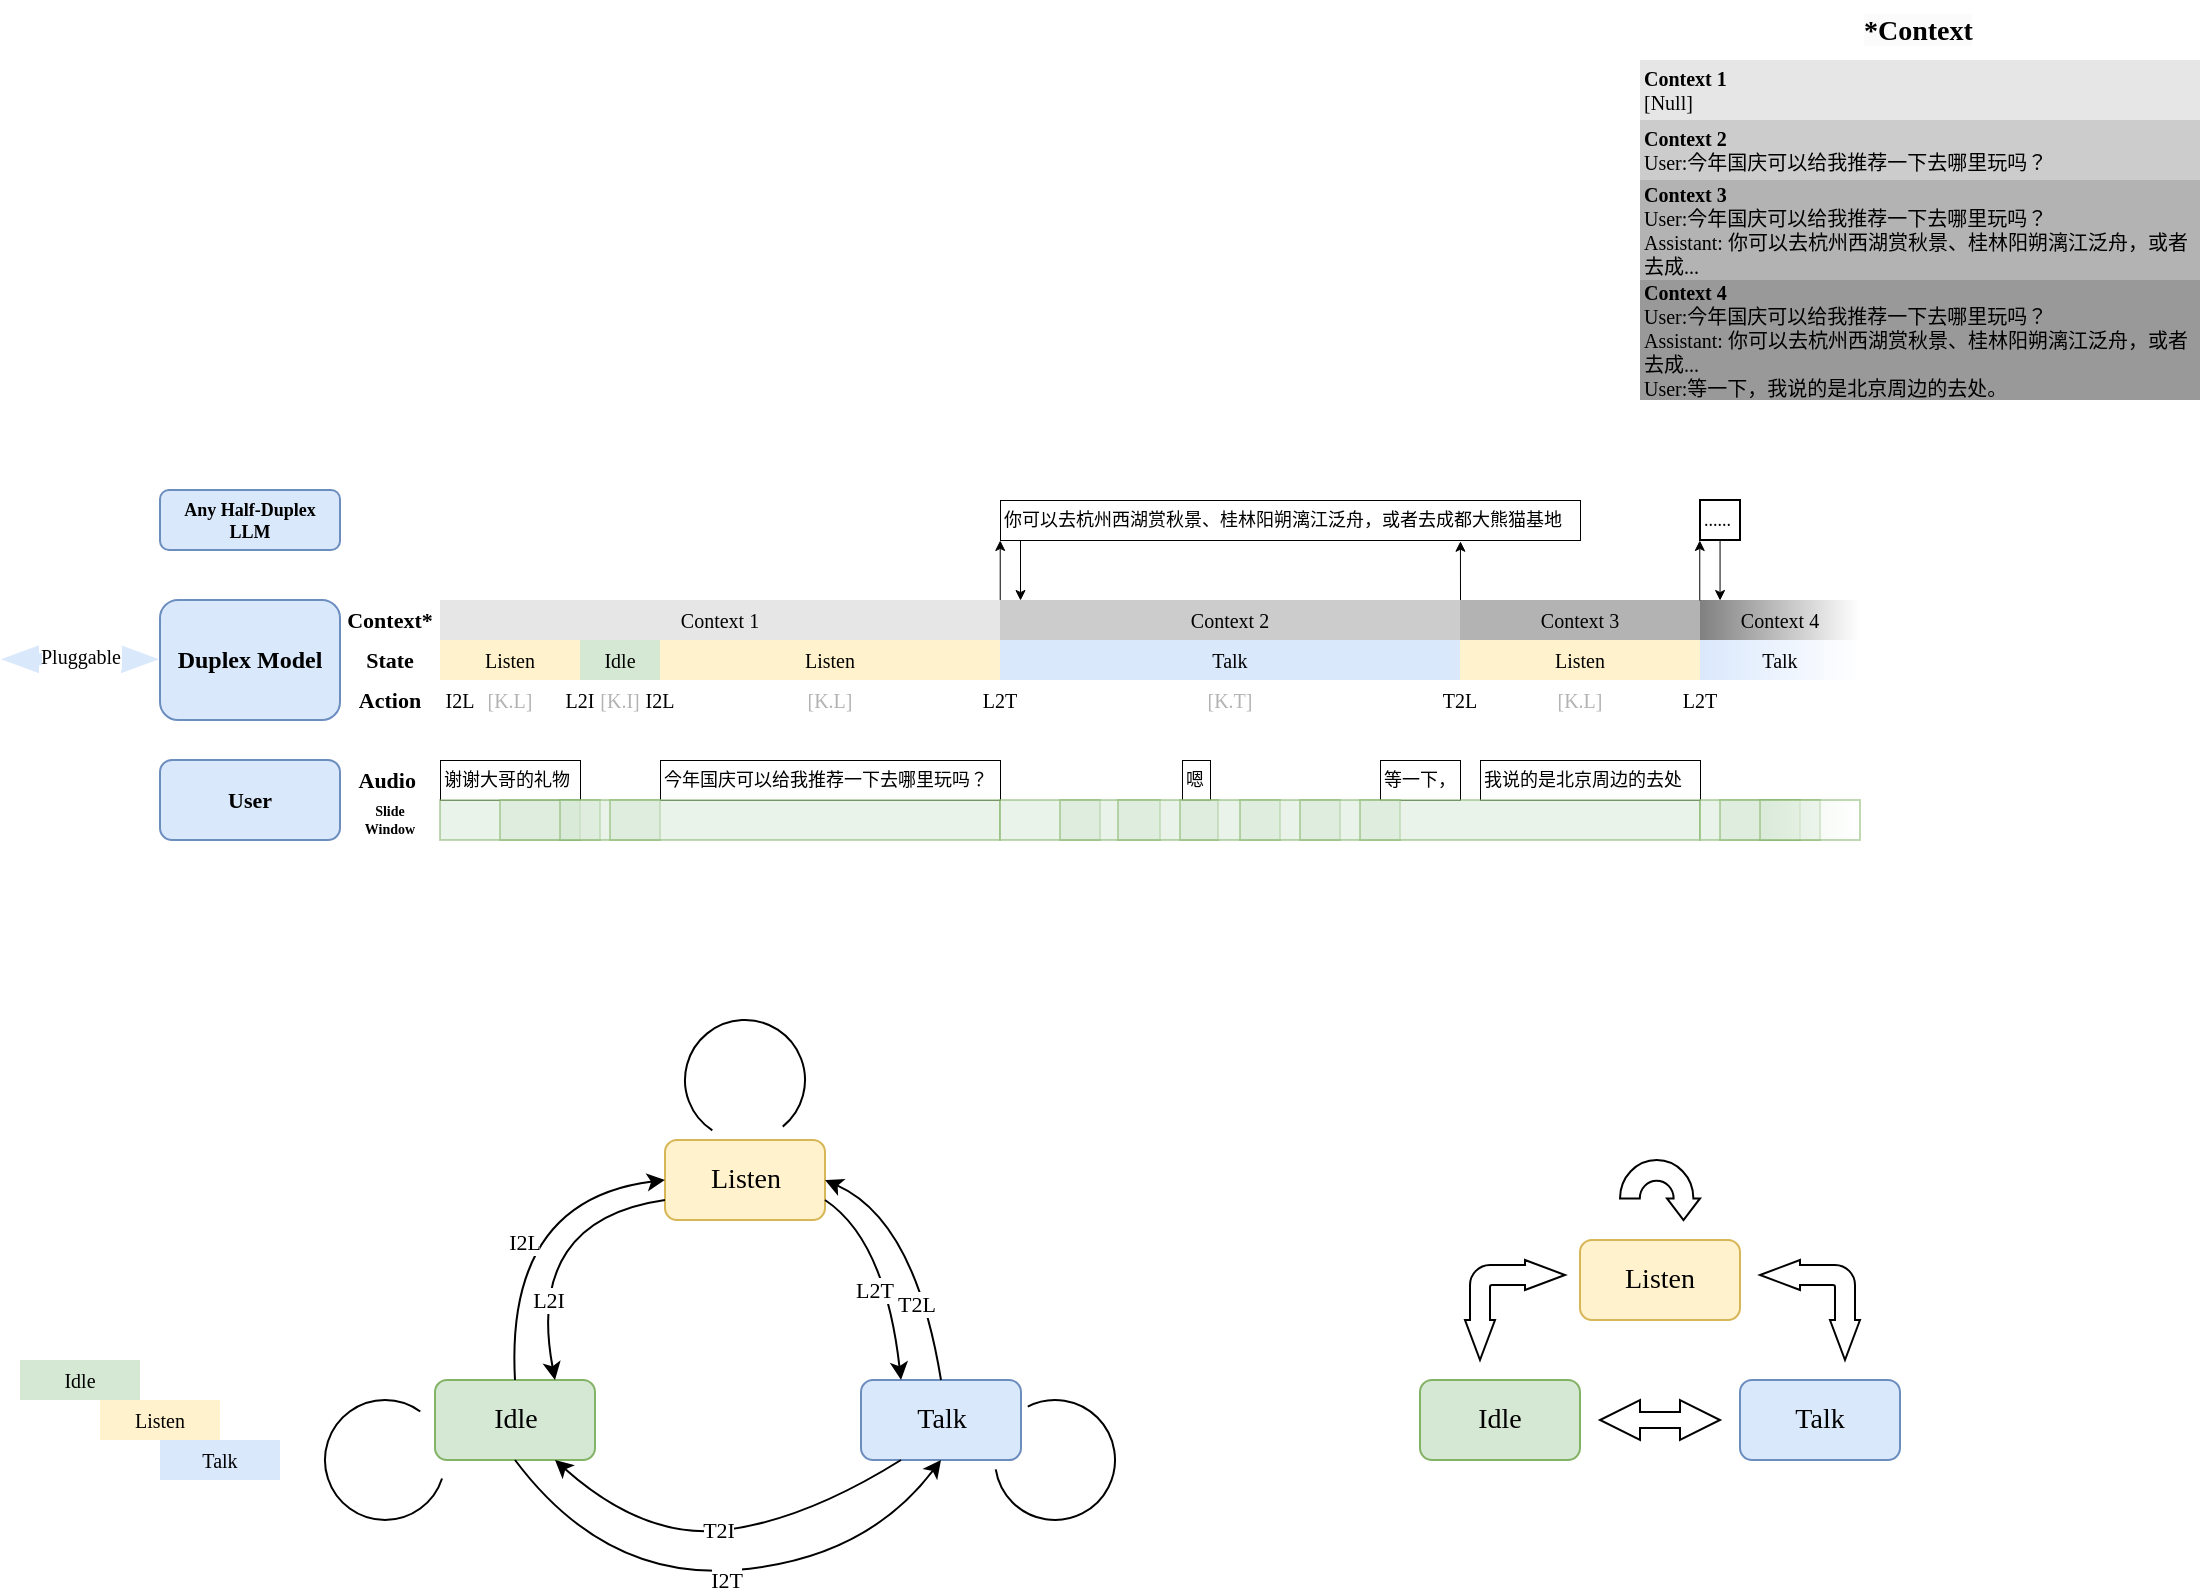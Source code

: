 <mxfile version="26.0.11">
  <diagram name="第 1 页" id="Wgpo2z5KQU_UvKr207dG">
    <mxGraphModel dx="1032" dy="744" grid="1" gridSize="10" guides="1" tooltips="1" connect="1" arrows="1" fold="1" page="1" pageScale="1" pageWidth="1169" pageHeight="827" math="0" shadow="0">
      <root>
        <mxCell id="0" />
        <mxCell id="1" parent="0" />
        <mxCell id="Il0opDdOFkqLLMlfTNy--44" value="" style="shape=flexArrow;endArrow=classic;startArrow=classic;html=1;rounded=0;fillColor=#dae8fc;strokeColor=none;align=center;arcSize=16;width=6;startWidth=7;endWidth=7;" parent="1" edge="1">
          <mxGeometry width="100" height="100" relative="1" as="geometry">
            <mxPoint y="349.68" as="sourcePoint" />
            <mxPoint x="80" y="349.68" as="targetPoint" />
          </mxGeometry>
        </mxCell>
        <mxCell id="Il0opDdOFkqLLMlfTNy--45" value="Pluggable" style="edgeLabel;html=1;align=center;verticalAlign=middle;resizable=0;points=[];fontSize=10;fontFamily=Times New Roman;spacing=0;" parent="Il0opDdOFkqLLMlfTNy--44" vertex="1" connectable="0">
          <mxGeometry relative="1" as="geometry">
            <mxPoint y="-2" as="offset" />
          </mxGeometry>
        </mxCell>
        <mxCell id="Il0opDdOFkqLLMlfTNy--1" value="&lt;font face=&quot;Times New Roman&quot;&gt;Any Half-Duplex LLM&lt;/font&gt;" style="rounded=1;whiteSpace=wrap;html=1;fontSize=9;fillColor=#dae8fc;strokeColor=#6c8ebf;fontStyle=1" parent="1" vertex="1">
          <mxGeometry x="80" y="265" width="90" height="30" as="geometry" />
        </mxCell>
        <mxCell id="Il0opDdOFkqLLMlfTNy--2" value="&lt;font face=&quot;Times New Roman&quot;&gt;Duplex Model&lt;/font&gt;" style="rounded=1;whiteSpace=wrap;html=1;fontSize=12;fillColor=#dae8fc;strokeColor=#6c8ebf;glass=0;shadow=0;comic=0;enumerate=0;fontStyle=1" parent="1" vertex="1">
          <mxGeometry x="80" y="320" width="90" height="60" as="geometry" />
        </mxCell>
        <mxCell id="Il0opDdOFkqLLMlfTNy--3" value="&lt;font face=&quot;Times New Roman&quot;&gt;User&lt;/font&gt;" style="rounded=1;whiteSpace=wrap;html=1;fontSize=11;fillColor=#dae8fc;strokeColor=#6c8ebf;fontStyle=1" parent="1" vertex="1">
          <mxGeometry x="80" y="400" width="90" height="40" as="geometry" />
        </mxCell>
        <mxCell id="Il0opDdOFkqLLMlfTNy--6" value="Idle" style="rounded=0;whiteSpace=wrap;html=1;strokeColor=none;fillColor=#d5e8d4;fontSize=10;fontFamily=Times New Roman;" parent="1" vertex="1">
          <mxGeometry x="290" y="340" width="40" height="20" as="geometry" />
        </mxCell>
        <mxCell id="Il0opDdOFkqLLMlfTNy--38" value="State" style="text;html=1;align=center;verticalAlign=middle;whiteSpace=wrap;rounded=0;fontSize=11;fontFamily=Times New Roman;fontStyle=1" parent="1" vertex="1">
          <mxGeometry x="180" y="340" width="30" height="20" as="geometry" />
        </mxCell>
        <mxCell id="Il0opDdOFkqLLMlfTNy--41" value="Idle" style="rounded=0;whiteSpace=wrap;html=1;strokeColor=none;fillColor=#d5e8d4;fontSize=10;fontFamily=Times New Roman;" parent="1" vertex="1">
          <mxGeometry x="10" y="700" width="60" height="20" as="geometry" />
        </mxCell>
        <mxCell id="Il0opDdOFkqLLMlfTNy--42" value="Listen" style="rounded=0;whiteSpace=wrap;html=1;strokeColor=none;fillColor=#fff2cc;fontSize=10;fontFamily=Times New Roman;" parent="1" vertex="1">
          <mxGeometry x="50" y="720" width="60" height="20" as="geometry" />
        </mxCell>
        <mxCell id="Il0opDdOFkqLLMlfTNy--43" value="Talk" style="rounded=0;whiteSpace=wrap;html=1;strokeColor=none;fillColor=#dae8fc;fontSize=10;fontFamily=Times New Roman;" parent="1" vertex="1">
          <mxGeometry x="80" y="740" width="60" height="20" as="geometry" />
        </mxCell>
        <mxCell id="Il0opDdOFkqLLMlfTNy--48" value="Context*" style="text;html=1;align=center;verticalAlign=middle;whiteSpace=wrap;rounded=0;fontSize=11;fontFamily=Times New Roman;fontStyle=1" parent="1" vertex="1">
          <mxGeometry x="170" y="320" width="50" height="20" as="geometry" />
        </mxCell>
        <mxCell id="0ZnC7ItmRe5CXQBOQ3J_-1" value="谢谢大哥的礼物" style="rounded=0;whiteSpace=wrap;html=1;fontSize=9;fontFamily=Times New Roman;align=left;strokeWidth=0.5;" vertex="1" parent="1">
          <mxGeometry x="220" y="400" width="70" height="20" as="geometry" />
        </mxCell>
        <mxCell id="0ZnC7ItmRe5CXQBOQ3J_-2" value="今年国庆可以给我推荐一下去哪里玩吗？" style="rounded=0;whiteSpace=wrap;html=1;fontSize=9;fontFamily=Times New Roman;align=left;strokeWidth=0.5;" vertex="1" parent="1">
          <mxGeometry x="330" y="400" width="170" height="20" as="geometry" />
        </mxCell>
        <mxCell id="0ZnC7ItmRe5CXQBOQ3J_-3" value="Listen" style="rounded=0;whiteSpace=wrap;html=1;strokeColor=none;fillColor=#fff2cc;fontSize=10;fontFamily=Times New Roman;" vertex="1" parent="1">
          <mxGeometry x="220" y="340" width="70" height="20" as="geometry" />
        </mxCell>
        <mxCell id="0ZnC7ItmRe5CXQBOQ3J_-5" value="Listen" style="rounded=0;whiteSpace=wrap;html=1;strokeColor=none;fillColor=#fff2cc;fontSize=10;fontFamily=Times New Roman;" vertex="1" parent="1">
          <mxGeometry x="330" y="340" width="170" height="20" as="geometry" />
        </mxCell>
        <mxCell id="0ZnC7ItmRe5CXQBOQ3J_-6" value="Talk" style="rounded=0;whiteSpace=wrap;html=1;strokeColor=none;fillColor=#dae8fc;fontSize=10;fontFamily=Times New Roman;" vertex="1" parent="1">
          <mxGeometry x="500" y="340" width="230" height="20" as="geometry" />
        </mxCell>
        <mxCell id="0ZnC7ItmRe5CXQBOQ3J_-7" value="" style="endArrow=classic;html=1;rounded=0;fontSize=9;strokeWidth=0.5;curved=0;endSize=4;startSize=4;" edge="1" parent="1">
          <mxGeometry width="50" height="50" relative="1" as="geometry">
            <mxPoint x="499.86" y="320" as="sourcePoint" />
            <mxPoint x="499.86" y="290" as="targetPoint" />
            <Array as="points" />
          </mxGeometry>
        </mxCell>
        <mxCell id="0ZnC7ItmRe5CXQBOQ3J_-8" value="嗯" style="rounded=0;whiteSpace=wrap;html=1;fontSize=9;fontFamily=Times New Roman;align=left;strokeWidth=0.5;" vertex="1" parent="1">
          <mxGeometry x="591" y="400" width="14" height="20" as="geometry" />
        </mxCell>
        <mxCell id="0ZnC7ItmRe5CXQBOQ3J_-9" value="L2I" style="text;html=1;align=center;verticalAlign=middle;whiteSpace=wrap;rounded=0;fontSize=10;fontFamily=Times New Roman;" vertex="1" parent="1">
          <mxGeometry x="280" y="360" width="20" height="20" as="geometry" />
        </mxCell>
        <mxCell id="0ZnC7ItmRe5CXQBOQ3J_-10" value="I2L" style="text;html=1;align=center;verticalAlign=middle;whiteSpace=wrap;rounded=0;fontSize=10;fontFamily=Times New Roman;" vertex="1" parent="1">
          <mxGeometry x="320" y="360" width="20" height="20" as="geometry" />
        </mxCell>
        <mxCell id="0ZnC7ItmRe5CXQBOQ3J_-11" value="L2T" style="text;html=1;align=center;verticalAlign=middle;whiteSpace=wrap;rounded=0;fontSize=10;fontFamily=Times New Roman;" vertex="1" parent="1">
          <mxGeometry x="490" y="360" width="20" height="20" as="geometry" />
        </mxCell>
        <mxCell id="0ZnC7ItmRe5CXQBOQ3J_-12" value="[K.L]" style="text;html=1;align=center;verticalAlign=middle;whiteSpace=wrap;rounded=0;fontSize=10;fontFamily=Times New Roman;fontColor=#B3B3B3;" vertex="1" parent="1">
          <mxGeometry x="245" y="360" width="20" height="20" as="geometry" />
        </mxCell>
        <mxCell id="0ZnC7ItmRe5CXQBOQ3J_-15" value="Action" style="text;html=1;align=center;verticalAlign=middle;whiteSpace=wrap;rounded=0;fontSize=11;fontFamily=Times New Roman;fontStyle=1" vertex="1" parent="1">
          <mxGeometry x="180" y="360" width="30" height="20" as="geometry" />
        </mxCell>
        <mxCell id="0ZnC7ItmRe5CXQBOQ3J_-17" value="[K.L]" style="text;html=1;align=center;verticalAlign=middle;whiteSpace=wrap;rounded=0;fontSize=10;fontFamily=Times New Roman;fontColor=#B3B3B3;" vertex="1" parent="1">
          <mxGeometry x="405" y="360" width="20" height="20" as="geometry" />
        </mxCell>
        <mxCell id="0ZnC7ItmRe5CXQBOQ3J_-18" value="[K.T]" style="text;html=1;align=center;verticalAlign=middle;whiteSpace=wrap;rounded=0;fontSize=10;fontFamily=Times New Roman;fontColor=#B3B3B3;" vertex="1" parent="1">
          <mxGeometry x="605" y="360" width="20" height="20" as="geometry" />
        </mxCell>
        <mxCell id="0ZnC7ItmRe5CXQBOQ3J_-19" value="[K.I]" style="text;html=1;align=center;verticalAlign=middle;whiteSpace=wrap;rounded=0;fontSize=10;fontFamily=Times New Roman;fontColor=#B3B3B3;" vertex="1" parent="1">
          <mxGeometry x="300" y="360" width="20" height="20" as="geometry" />
        </mxCell>
        <mxCell id="0ZnC7ItmRe5CXQBOQ3J_-25" value="你可以去杭州西湖赏秋景、桂林阳朔漓江泛舟，或者去成都大熊猫基地" style="rounded=0;whiteSpace=wrap;html=1;fontSize=9;fontFamily=Times New Roman;align=left;strokeWidth=0.5;" vertex="1" parent="1">
          <mxGeometry x="500" y="270" width="290" height="20" as="geometry" />
        </mxCell>
        <mxCell id="0ZnC7ItmRe5CXQBOQ3J_-26" value="我说的是北京周边的去处" style="rounded=0;whiteSpace=wrap;html=1;fontSize=9;fontFamily=Times New Roman;align=left;strokeWidth=0.5;" vertex="1" parent="1">
          <mxGeometry x="740" y="400" width="110" height="20" as="geometry" />
        </mxCell>
        <mxCell id="0ZnC7ItmRe5CXQBOQ3J_-27" value="等一下，" style="rounded=0;whiteSpace=wrap;html=1;fontSize=9;fontFamily=Times New Roman;align=left;strokeWidth=0.5;" vertex="1" parent="1">
          <mxGeometry x="690" y="400" width="40" height="20" as="geometry" />
        </mxCell>
        <mxCell id="0ZnC7ItmRe5CXQBOQ3J_-28" value="Listen" style="rounded=0;whiteSpace=wrap;html=1;strokeColor=none;fillColor=#fff2cc;fontSize=10;fontFamily=Times New Roman;" vertex="1" parent="1">
          <mxGeometry x="730" y="340" width="120" height="20" as="geometry" />
        </mxCell>
        <mxCell id="0ZnC7ItmRe5CXQBOQ3J_-29" value="" style="endArrow=classic;html=1;rounded=0;fontSize=9;strokeWidth=0.5;curved=0;endSize=4;startSize=4;entryX=0.793;entryY=1.019;entryDx=0;entryDy=0;entryPerimeter=0;" edge="1" parent="1" target="0ZnC7ItmRe5CXQBOQ3J_-25">
          <mxGeometry width="50" height="50" relative="1" as="geometry">
            <mxPoint x="730" y="320" as="sourcePoint" />
            <mxPoint x="730" y="300" as="targetPoint" />
            <Array as="points" />
          </mxGeometry>
        </mxCell>
        <mxCell id="0ZnC7ItmRe5CXQBOQ3J_-30" value="" style="shape=image;html=1;verticalAlign=top;verticalLabelPosition=bottom;labelBackgroundColor=#ffffff;imageAspect=0;aspect=fixed;image=https://cdn0.iconfinder.com/data/icons/phosphor-bold-vol-3-1/256/knife-duotone-128.png" vertex="1" parent="1">
          <mxGeometry x="720" y="250" width="20" height="20" as="geometry" />
        </mxCell>
        <mxCell id="0ZnC7ItmRe5CXQBOQ3J_-33" value="Context 1" style="rounded=0;whiteSpace=wrap;html=1;strokeColor=none;fillColor=#E6E6E6;fontSize=10;fontFamily=Times New Roman;" vertex="1" parent="1">
          <mxGeometry x="220" y="320" width="280" height="20" as="geometry" />
        </mxCell>
        <mxCell id="0ZnC7ItmRe5CXQBOQ3J_-34" value="Context 2" style="rounded=0;whiteSpace=wrap;html=1;strokeColor=none;fillColor=#CCCCCC;fontSize=10;fontFamily=Times New Roman;" vertex="1" parent="1">
          <mxGeometry x="500" y="320" width="230" height="20" as="geometry" />
        </mxCell>
        <mxCell id="0ZnC7ItmRe5CXQBOQ3J_-35" value="Context 3" style="rounded=0;whiteSpace=wrap;html=1;strokeColor=none;fillColor=#B3B3B3;fontSize=10;fontFamily=Times New Roman;" vertex="1" parent="1">
          <mxGeometry x="730" y="320" width="120" height="20" as="geometry" />
        </mxCell>
        <mxCell id="0ZnC7ItmRe5CXQBOQ3J_-36" value="Context 4" style="rounded=0;whiteSpace=wrap;html=1;strokeColor=none;fillColor=#808080;fontSize=10;fontFamily=Times New Roman;gradientColor=#FFFFFF;gradientDirection=east;" vertex="1" parent="1">
          <mxGeometry x="850" y="320" width="80" height="20" as="geometry" />
        </mxCell>
        <mxCell id="0ZnC7ItmRe5CXQBOQ3J_-37" value="T2L" style="text;html=1;align=center;verticalAlign=middle;whiteSpace=wrap;rounded=0;fontSize=10;fontFamily=Times New Roman;" vertex="1" parent="1">
          <mxGeometry x="720" y="360" width="20" height="20" as="geometry" />
        </mxCell>
        <mxCell id="0ZnC7ItmRe5CXQBOQ3J_-38" value="[K.L]" style="text;html=1;align=center;verticalAlign=middle;whiteSpace=wrap;rounded=0;fontSize=10;fontFamily=Times New Roman;fontColor=#B3B3B3;" vertex="1" parent="1">
          <mxGeometry x="780" y="360" width="20" height="20" as="geometry" />
        </mxCell>
        <mxCell id="0ZnC7ItmRe5CXQBOQ3J_-40" value="I2L" style="text;html=1;align=center;verticalAlign=middle;whiteSpace=wrap;rounded=0;fontSize=10;fontFamily=Times New Roman;" vertex="1" parent="1">
          <mxGeometry x="220" y="360" width="20" height="20" as="geometry" />
        </mxCell>
        <mxCell id="0ZnC7ItmRe5CXQBOQ3J_-44" value="......" style="rounded=0;whiteSpace=wrap;html=1;fontSize=9;fontFamily=Times New Roman;align=left;" vertex="1" parent="1">
          <mxGeometry x="850" y="270" width="20" height="20" as="geometry" />
        </mxCell>
        <mxCell id="0ZnC7ItmRe5CXQBOQ3J_-45" value="Talk" style="rounded=0;whiteSpace=wrap;html=1;strokeColor=none;fillColor=#dae8fc;fontSize=10;fontFamily=Times New Roman;gradientColor=#FFFFFF;gradientDirection=east;" vertex="1" parent="1">
          <mxGeometry x="850" y="340" width="80" height="20" as="geometry" />
        </mxCell>
        <mxCell id="0ZnC7ItmRe5CXQBOQ3J_-46" value="L2T" style="text;html=1;align=center;verticalAlign=middle;whiteSpace=wrap;rounded=0;fontSize=10;fontFamily=Times New Roman;" vertex="1" parent="1">
          <mxGeometry x="840" y="360" width="20" height="20" as="geometry" />
        </mxCell>
        <mxCell id="0ZnC7ItmRe5CXQBOQ3J_-54" value="" style="group" vertex="1" connectable="0" parent="1">
          <mxGeometry x="820" y="20" width="280" height="200" as="geometry" />
        </mxCell>
        <mxCell id="0ZnC7ItmRe5CXQBOQ3J_-49" value="&lt;div style=&quot;text-align: center;&quot;&gt;&lt;b style=&quot;background-color: transparent; color: light-dark(rgb(0, 0, 0), rgb(255, 255, 255));&quot;&gt;Context 1&lt;/b&gt;&lt;/div&gt;&lt;div&gt;[Null]&lt;/div&gt;" style="rounded=0;whiteSpace=wrap;html=1;strokeColor=none;fillColor=#E6E6E6;fontSize=10;fontFamily=Times New Roman;align=left;verticalAlign=middle;" vertex="1" parent="0ZnC7ItmRe5CXQBOQ3J_-54">
          <mxGeometry y="30" width="280" height="30" as="geometry" />
        </mxCell>
        <mxCell id="0ZnC7ItmRe5CXQBOQ3J_-50" value="&lt;div style=&quot;&quot;&gt;&lt;b style=&quot;background-color: transparent; color: light-dark(rgb(0, 0, 0), rgb(255, 255, 255));&quot;&gt;Context 2&lt;/b&gt;&lt;/div&gt;&lt;div style=&quot;&quot;&gt;&lt;span style=&quot;background-color: transparent; color: light-dark(rgb(0, 0, 0), rgb(255, 255, 255));&quot;&gt;User:今年国庆可以给我推荐一下去哪里玩吗？&lt;/span&gt;&lt;/div&gt;" style="rounded=0;whiteSpace=wrap;html=1;strokeColor=none;fillColor=#CCCCCC;fontSize=10;fontFamily=Times New Roman;verticalAlign=middle;align=left;" vertex="1" parent="0ZnC7ItmRe5CXQBOQ3J_-54">
          <mxGeometry y="60" width="280" height="30" as="geometry" />
        </mxCell>
        <mxCell id="0ZnC7ItmRe5CXQBOQ3J_-51" value="&lt;div style=&quot;&quot;&gt;&lt;span style=&quot;background-color: transparent; color: light-dark(rgb(0, 0, 0), rgb(255, 255, 255));&quot;&gt;&lt;b&gt;Context 3&lt;/b&gt;&lt;/span&gt;&lt;/div&gt;&lt;div&gt;&lt;div style=&quot;&quot;&gt;&lt;span style=&quot;background-color: transparent; color: light-dark(rgb(0, 0, 0), rgb(255, 255, 255));&quot;&gt;User:今年国庆可以给我推荐一下去哪里玩吗？&lt;/span&gt;&lt;/div&gt;&lt;font&gt;&lt;span style=&quot;&quot;&gt;Assistant: 你可以去杭州西湖赏秋景、桂林阳朔漓江泛舟，或者去成...&lt;/span&gt;&lt;/font&gt;&lt;/div&gt;" style="rounded=0;whiteSpace=wrap;html=1;strokeColor=none;fillColor=#B3B3B3;fontSize=10;fontFamily=Times New Roman;verticalAlign=middle;align=left;" vertex="1" parent="0ZnC7ItmRe5CXQBOQ3J_-54">
          <mxGeometry y="90" width="280" height="50" as="geometry" />
        </mxCell>
        <mxCell id="0ZnC7ItmRe5CXQBOQ3J_-52" value="&lt;div style=&quot;&quot;&gt;&lt;span style=&quot;background-color: transparent; color: light-dark(rgb(0, 0, 0), rgb(255, 255, 255));&quot;&gt;&lt;b&gt;Context 4&lt;/b&gt;&lt;/span&gt;&lt;/div&gt;&lt;div&gt;&lt;font&gt;&lt;span style=&quot;&quot;&gt;User:今年国庆可以给我推荐一下去哪里玩吗？&lt;/span&gt;&lt;br style=&quot;&quot;&gt;&lt;span style=&quot;&quot;&gt;Assistant: 你可以去杭州西湖赏秋景、桂林阳朔漓江泛舟，或者去成...&lt;br&gt;&lt;/span&gt;&lt;font&gt;User:等一下，我说的是北京周边的去处。&lt;/font&gt;&lt;span style=&quot;&quot;&gt;&lt;/span&gt;&lt;/font&gt;&lt;/div&gt;" style="rounded=0;whiteSpace=wrap;html=1;strokeColor=none;fillColor=#999999;fontSize=10;fontFamily=Times New Roman;verticalAlign=middle;align=left;" vertex="1" parent="0ZnC7ItmRe5CXQBOQ3J_-54">
          <mxGeometry y="140" width="280" height="60" as="geometry" />
        </mxCell>
        <mxCell id="0ZnC7ItmRe5CXQBOQ3J_-53" value="&lt;b style=&quot;forced-color-adjust: none; color: rgb(0, 0, 0); font-family: Helvetica; font-size: 14px; font-style: normal; font-variant-ligatures: normal; font-variant-caps: normal; letter-spacing: normal; orphans: 2; text-align: center; text-indent: 0px; text-transform: none; widows: 2; word-spacing: 0px; -webkit-text-stroke-width: 0px; white-space: normal; background-color: rgb(251, 251, 251); text-decoration-thickness: initial; text-decoration-style: initial; text-decoration-color: initial;&quot;&gt;&lt;font face=&quot;Times New Roman&quot; style=&quot;forced-color-adjust: none;&quot;&gt;*Context&lt;/font&gt;&lt;/b&gt;" style="text;whiteSpace=wrap;html=1;" vertex="1" parent="0ZnC7ItmRe5CXQBOQ3J_-54">
          <mxGeometry x="110" width="60" height="30" as="geometry" />
        </mxCell>
        <mxCell id="0ZnC7ItmRe5CXQBOQ3J_-55" value="" style="endArrow=classic;html=1;rounded=0;fontSize=9;strokeWidth=0.5;curved=0;endSize=4;startSize=4;" edge="1" parent="1">
          <mxGeometry width="50" height="50" relative="1" as="geometry">
            <mxPoint x="510" y="290" as="sourcePoint" />
            <mxPoint x="510" y="320" as="targetPoint" />
            <Array as="points" />
          </mxGeometry>
        </mxCell>
        <mxCell id="0ZnC7ItmRe5CXQBOQ3J_-56" value="" style="endArrow=classic;html=1;rounded=0;fontSize=9;strokeWidth=0.5;curved=0;endSize=4;startSize=4;" edge="1" parent="1">
          <mxGeometry width="50" height="50" relative="1" as="geometry">
            <mxPoint x="849.64" y="320" as="sourcePoint" />
            <mxPoint x="849.64" y="290" as="targetPoint" />
            <Array as="points" />
          </mxGeometry>
        </mxCell>
        <mxCell id="0ZnC7ItmRe5CXQBOQ3J_-57" value="" style="endArrow=classic;html=1;rounded=0;fontSize=9;strokeWidth=0.5;curved=0;endSize=4;startSize=4;" edge="1" parent="1">
          <mxGeometry width="50" height="50" relative="1" as="geometry">
            <mxPoint x="859.78" y="290" as="sourcePoint" />
            <mxPoint x="859.78" y="320" as="targetPoint" />
            <Array as="points" />
          </mxGeometry>
        </mxCell>
        <mxCell id="0ZnC7ItmRe5CXQBOQ3J_-59" value="Listen" style="rounded=1;whiteSpace=wrap;html=1;fillColor=#fff2cc;strokeColor=#d6b656;fontSize=14;fontFamily=Times New Roman;" vertex="1" parent="1">
          <mxGeometry x="332.5" y="590" width="80" height="40" as="geometry" />
        </mxCell>
        <mxCell id="0ZnC7ItmRe5CXQBOQ3J_-60" value="Idle" style="rounded=1;whiteSpace=wrap;html=1;fillColor=#d5e8d4;strokeColor=#82b366;fontSize=14;fontFamily=Times New Roman;" vertex="1" parent="1">
          <mxGeometry x="217.5" y="710" width="80" height="40" as="geometry" />
        </mxCell>
        <mxCell id="0ZnC7ItmRe5CXQBOQ3J_-61" value="Talk" style="rounded=1;whiteSpace=wrap;html=1;fillColor=#dae8fc;strokeColor=#6c8ebf;fontSize=14;fontFamily=Times New Roman;" vertex="1" parent="1">
          <mxGeometry x="430.5" y="710" width="80" height="40" as="geometry" />
        </mxCell>
        <mxCell id="0ZnC7ItmRe5CXQBOQ3J_-62" value="" style="curved=1;endArrow=classic;html=1;rounded=0;exitX=0.5;exitY=0;exitDx=0;exitDy=0;entryX=0;entryY=0.5;entryDx=0;entryDy=0;" edge="1" parent="1" source="0ZnC7ItmRe5CXQBOQ3J_-60" target="0ZnC7ItmRe5CXQBOQ3J_-59">
          <mxGeometry width="50" height="50" relative="1" as="geometry">
            <mxPoint x="232.5" y="680" as="sourcePoint" />
            <mxPoint x="292.5" y="610" as="targetPoint" />
            <Array as="points">
              <mxPoint x="252.5" y="620" />
            </Array>
          </mxGeometry>
        </mxCell>
        <mxCell id="0ZnC7ItmRe5CXQBOQ3J_-68" value="I2L" style="edgeLabel;html=1;align=center;verticalAlign=middle;resizable=0;points=[];fontFamily=Times New Roman;" vertex="1" connectable="0" parent="0ZnC7ItmRe5CXQBOQ3J_-62">
          <mxGeometry x="-0.197" y="-8" relative="1" as="geometry">
            <mxPoint as="offset" />
          </mxGeometry>
        </mxCell>
        <mxCell id="0ZnC7ItmRe5CXQBOQ3J_-63" value="" style="curved=1;endArrow=classic;html=1;rounded=0;exitX=0.5;exitY=0;exitDx=0;exitDy=0;entryX=1;entryY=0.5;entryDx=0;entryDy=0;" edge="1" parent="1" source="0ZnC7ItmRe5CXQBOQ3J_-61" target="0ZnC7ItmRe5CXQBOQ3J_-59">
          <mxGeometry width="50" height="50" relative="1" as="geometry">
            <mxPoint x="422.5" y="630" as="sourcePoint" />
            <mxPoint x="392.5" y="610" as="targetPoint" />
            <Array as="points">
              <mxPoint x="457.5" y="630" />
            </Array>
          </mxGeometry>
        </mxCell>
        <mxCell id="0ZnC7ItmRe5CXQBOQ3J_-71" value="T2L" style="edgeLabel;html=1;align=center;verticalAlign=middle;resizable=0;points=[];fontFamily=Times New Roman;" vertex="1" connectable="0" parent="0ZnC7ItmRe5CXQBOQ3J_-63">
          <mxGeometry x="-0.386" y="6" relative="1" as="geometry">
            <mxPoint as="offset" />
          </mxGeometry>
        </mxCell>
        <mxCell id="0ZnC7ItmRe5CXQBOQ3J_-64" value="" style="curved=1;endArrow=classic;html=1;rounded=0;exitX=0;exitY=0.75;exitDx=0;exitDy=0;flowAnimation=0;entryX=0.75;entryY=0;entryDx=0;entryDy=0;" edge="1" parent="1" source="0ZnC7ItmRe5CXQBOQ3J_-59" target="0ZnC7ItmRe5CXQBOQ3J_-60">
          <mxGeometry width="50" height="50" relative="1" as="geometry">
            <mxPoint x="322.5" y="620" as="sourcePoint" />
            <mxPoint x="262.5" y="710" as="targetPoint" />
            <Array as="points">
              <mxPoint x="262.5" y="630" />
            </Array>
          </mxGeometry>
        </mxCell>
        <mxCell id="0ZnC7ItmRe5CXQBOQ3J_-69" value="L2I" style="edgeLabel;html=1;align=center;verticalAlign=middle;resizable=0;points=[];fontFamily=Times New Roman;" vertex="1" connectable="0" parent="0ZnC7ItmRe5CXQBOQ3J_-64">
          <mxGeometry x="0.475" y="4" relative="1" as="geometry">
            <mxPoint as="offset" />
          </mxGeometry>
        </mxCell>
        <mxCell id="0ZnC7ItmRe5CXQBOQ3J_-65" value="" style="curved=1;endArrow=classic;html=1;rounded=0;entryX=0.25;entryY=0;entryDx=0;entryDy=0;exitX=1;exitY=0.75;exitDx=0;exitDy=0;" edge="1" parent="1" source="0ZnC7ItmRe5CXQBOQ3J_-59" target="0ZnC7ItmRe5CXQBOQ3J_-61">
          <mxGeometry width="50" height="50" relative="1" as="geometry">
            <mxPoint x="392.5" y="620" as="sourcePoint" />
            <mxPoint x="467.5" y="720" as="targetPoint" />
            <Array as="points">
              <mxPoint x="442.5" y="640" />
            </Array>
          </mxGeometry>
        </mxCell>
        <mxCell id="0ZnC7ItmRe5CXQBOQ3J_-70" value="L2T" style="edgeLabel;html=1;align=center;verticalAlign=middle;resizable=0;points=[];fontFamily=Times New Roman;" vertex="1" connectable="0" parent="0ZnC7ItmRe5CXQBOQ3J_-65">
          <mxGeometry x="0.123" y="-9" relative="1" as="geometry">
            <mxPoint as="offset" />
          </mxGeometry>
        </mxCell>
        <mxCell id="0ZnC7ItmRe5CXQBOQ3J_-66" value="" style="curved=1;endArrow=classic;html=1;rounded=0;entryX=0.5;entryY=1;entryDx=0;entryDy=0;exitX=0.5;exitY=1;exitDx=0;exitDy=0;" edge="1" parent="1" source="0ZnC7ItmRe5CXQBOQ3J_-60" target="0ZnC7ItmRe5CXQBOQ3J_-61">
          <mxGeometry width="50" height="50" relative="1" as="geometry">
            <mxPoint x="282.5" y="820" as="sourcePoint" />
            <mxPoint x="332.5" y="770" as="targetPoint" />
            <Array as="points">
              <mxPoint x="302.5" y="810" />
              <mxPoint x="432.5" y="800" />
            </Array>
          </mxGeometry>
        </mxCell>
        <mxCell id="0ZnC7ItmRe5CXQBOQ3J_-73" value="I2T" style="edgeLabel;html=1;align=center;verticalAlign=middle;resizable=0;points=[];fontFamily=Times New Roman;" vertex="1" connectable="0" parent="0ZnC7ItmRe5CXQBOQ3J_-66">
          <mxGeometry x="-0.167" y="2" relative="1" as="geometry">
            <mxPoint x="24" y="5" as="offset" />
          </mxGeometry>
        </mxCell>
        <mxCell id="0ZnC7ItmRe5CXQBOQ3J_-67" value="" style="curved=1;endArrow=classic;html=1;rounded=0;entryX=0.75;entryY=1;entryDx=0;entryDy=0;exitX=0.25;exitY=1;exitDx=0;exitDy=0;" edge="1" parent="1" source="0ZnC7ItmRe5CXQBOQ3J_-61" target="0ZnC7ItmRe5CXQBOQ3J_-60">
          <mxGeometry width="50" height="50" relative="1" as="geometry">
            <mxPoint x="487.5" y="760" as="sourcePoint" />
            <mxPoint x="247.5" y="760" as="targetPoint" />
            <Array as="points">
              <mxPoint x="402.5" y="780" />
              <mxPoint x="322.5" y="790" />
            </Array>
          </mxGeometry>
        </mxCell>
        <mxCell id="0ZnC7ItmRe5CXQBOQ3J_-72" value="T2I" style="edgeLabel;html=1;align=center;verticalAlign=middle;resizable=0;points=[];fontFamily=Times New Roman;" vertex="1" connectable="0" parent="0ZnC7ItmRe5CXQBOQ3J_-67">
          <mxGeometry x="0.022" y="-1" relative="1" as="geometry">
            <mxPoint as="offset" />
          </mxGeometry>
        </mxCell>
        <mxCell id="0ZnC7ItmRe5CXQBOQ3J_-78" value="" style="verticalLabelPosition=bottom;verticalAlign=top;html=1;shape=mxgraph.basic.arc;startAngle=0.3;endAngle=0.1;strokeWidth=1;" vertex="1" parent="1">
          <mxGeometry x="162.5" y="720" width="60" height="60" as="geometry" />
        </mxCell>
        <mxCell id="0ZnC7ItmRe5CXQBOQ3J_-79" value="" style="verticalLabelPosition=bottom;verticalAlign=top;html=1;shape=mxgraph.basic.arc;startAngle=0.3;endAngle=0.1;strokeWidth=1;rotation=105;" vertex="1" parent="1">
          <mxGeometry x="342.5" y="530" width="60" height="60" as="geometry" />
        </mxCell>
        <mxCell id="0ZnC7ItmRe5CXQBOQ3J_-80" value="" style="verticalLabelPosition=bottom;verticalAlign=top;html=1;shape=mxgraph.basic.arc;startAngle=0.3;endAngle=0.1;strokeWidth=1;rotation=-135;" vertex="1" parent="1">
          <mxGeometry x="497.5" y="720" width="60" height="60" as="geometry" />
        </mxCell>
        <mxCell id="0ZnC7ItmRe5CXQBOQ3J_-81" value="Listen" style="rounded=1;whiteSpace=wrap;html=1;fillColor=#fff2cc;strokeColor=#d6b656;fontSize=14;fontFamily=Times New Roman;" vertex="1" parent="1">
          <mxGeometry x="790" y="640" width="80" height="40" as="geometry" />
        </mxCell>
        <mxCell id="0ZnC7ItmRe5CXQBOQ3J_-82" value="Idle" style="rounded=1;whiteSpace=wrap;html=1;fillColor=#d5e8d4;strokeColor=#82b366;fontSize=14;fontFamily=Times New Roman;" vertex="1" parent="1">
          <mxGeometry x="710" y="710" width="80" height="40" as="geometry" />
        </mxCell>
        <mxCell id="0ZnC7ItmRe5CXQBOQ3J_-83" value="Talk" style="rounded=1;whiteSpace=wrap;html=1;fillColor=#dae8fc;strokeColor=#6c8ebf;fontSize=14;fontFamily=Times New Roman;" vertex="1" parent="1">
          <mxGeometry x="870" y="710" width="80" height="40" as="geometry" />
        </mxCell>
        <mxCell id="0ZnC7ItmRe5CXQBOQ3J_-99" value="" style="html=1;shadow=0;dashed=0;align=center;verticalAlign=middle;shape=mxgraph.arrows2.bendDoubleArrow;dy=5;dx=20;arrowHead=15;rounded=1;" vertex="1" parent="1">
          <mxGeometry x="732.5" y="650" width="50" height="50" as="geometry" />
        </mxCell>
        <mxCell id="0ZnC7ItmRe5CXQBOQ3J_-101" value="" style="html=1;shadow=0;dashed=0;align=center;verticalAlign=middle;shape=mxgraph.arrows2.bendDoubleArrow;dy=5;dx=20;arrowHead=15;rounded=1;direction=south;" vertex="1" parent="1">
          <mxGeometry x="880" y="650" width="50" height="50" as="geometry" />
        </mxCell>
        <mxCell id="0ZnC7ItmRe5CXQBOQ3J_-102" value="" style="html=1;shadow=0;dashed=0;align=center;verticalAlign=middle;shape=mxgraph.arrows2.twoWayArrow;dy=0.6;dx=20;" vertex="1" parent="1">
          <mxGeometry x="800" y="720" width="60" height="20" as="geometry" />
        </mxCell>
        <mxCell id="0ZnC7ItmRe5CXQBOQ3J_-105" value="" style="shape=mxgraph.arrows.circular_arrow;html=1;verticalLabelPosition=bottom;verticalAlign=top;strokeWidth=1;strokeColor=#000000;" vertex="1" parent="1">
          <mxGeometry x="810" y="600" width="40" height="30" as="geometry" />
        </mxCell>
        <mxCell id="0ZnC7ItmRe5CXQBOQ3J_-107" value="Audio&amp;nbsp;" style="text;html=1;align=center;verticalAlign=middle;whiteSpace=wrap;rounded=0;fontSize=11;fontFamily=Times New Roman;fontStyle=1" vertex="1" parent="1">
          <mxGeometry x="180" y="400" width="30" height="20" as="geometry" />
        </mxCell>
        <mxCell id="0ZnC7ItmRe5CXQBOQ3J_-108" value="Slide Window" style="text;html=1;align=center;verticalAlign=middle;whiteSpace=wrap;rounded=0;fontSize=7;fontFamily=Times New Roman;fontStyle=1" vertex="1" parent="1">
          <mxGeometry x="180" y="420" width="30" height="20" as="geometry" />
        </mxCell>
        <mxCell id="0ZnC7ItmRe5CXQBOQ3J_-110" value="" style="rounded=0;whiteSpace=wrap;html=1;fillColor=#d5e8d4;strokeColor=#82b366;opacity=50;" vertex="1" parent="1">
          <mxGeometry x="220" y="420" width="70" height="20" as="geometry" />
        </mxCell>
        <mxCell id="0ZnC7ItmRe5CXQBOQ3J_-111" value="" style="rounded=0;whiteSpace=wrap;html=1;fillColor=#d5e8d4;strokeColor=#82b366;opacity=50;" vertex="1" parent="1">
          <mxGeometry x="250" y="420" width="50" height="20" as="geometry" />
        </mxCell>
        <mxCell id="0ZnC7ItmRe5CXQBOQ3J_-115" value="" style="rounded=0;whiteSpace=wrap;html=1;fillColor=#d5e8d4;strokeColor=#82b366;opacity=50;" vertex="1" parent="1">
          <mxGeometry x="280" y="420" width="50" height="20" as="geometry" />
        </mxCell>
        <mxCell id="0ZnC7ItmRe5CXQBOQ3J_-116" value="" style="rounded=0;whiteSpace=wrap;html=1;fillColor=#d5e8d4;strokeColor=#82b366;opacity=50;" vertex="1" parent="1">
          <mxGeometry x="305" y="420" width="195" height="20" as="geometry" />
        </mxCell>
        <mxCell id="0ZnC7ItmRe5CXQBOQ3J_-118" value="" style="rounded=0;whiteSpace=wrap;html=1;fillColor=#d5e8d4;strokeColor=#82b366;opacity=50;" vertex="1" parent="1">
          <mxGeometry x="500" y="420" width="50" height="20" as="geometry" />
        </mxCell>
        <mxCell id="0ZnC7ItmRe5CXQBOQ3J_-119" value="" style="rounded=0;whiteSpace=wrap;html=1;fillColor=#d5e8d4;strokeColor=#82b366;opacity=50;" vertex="1" parent="1">
          <mxGeometry x="530" y="420" width="50" height="20" as="geometry" />
        </mxCell>
        <mxCell id="0ZnC7ItmRe5CXQBOQ3J_-120" value="" style="rounded=0;whiteSpace=wrap;html=1;fillColor=#d5e8d4;strokeColor=#82b366;opacity=50;" vertex="1" parent="1">
          <mxGeometry x="559" y="420" width="50" height="20" as="geometry" />
        </mxCell>
        <mxCell id="0ZnC7ItmRe5CXQBOQ3J_-121" value="" style="rounded=0;whiteSpace=wrap;html=1;fillColor=#d5e8d4;strokeColor=#82b366;opacity=50;" vertex="1" parent="1">
          <mxGeometry x="590" y="420" width="50" height="20" as="geometry" />
        </mxCell>
        <mxCell id="0ZnC7ItmRe5CXQBOQ3J_-122" value="" style="rounded=0;whiteSpace=wrap;html=1;fillColor=#d5e8d4;strokeColor=#82b366;opacity=50;" vertex="1" parent="1">
          <mxGeometry x="620" y="420" width="50" height="20" as="geometry" />
        </mxCell>
        <mxCell id="0ZnC7ItmRe5CXQBOQ3J_-123" value="" style="rounded=0;whiteSpace=wrap;html=1;fillColor=#d5e8d4;strokeColor=#82b366;opacity=50;" vertex="1" parent="1">
          <mxGeometry x="650" y="420" width="50" height="20" as="geometry" />
        </mxCell>
        <mxCell id="0ZnC7ItmRe5CXQBOQ3J_-124" value="" style="rounded=0;whiteSpace=wrap;html=1;fillColor=#d5e8d4;strokeColor=#82b366;opacity=50;" vertex="1" parent="1">
          <mxGeometry x="680" y="420" width="170" height="20" as="geometry" />
        </mxCell>
        <mxCell id="0ZnC7ItmRe5CXQBOQ3J_-125" value="" style="rounded=0;whiteSpace=wrap;html=1;fillColor=#d5e8d4;strokeColor=#82b366;opacity=50;" vertex="1" parent="1">
          <mxGeometry x="850" y="420" width="50" height="20" as="geometry" />
        </mxCell>
        <mxCell id="0ZnC7ItmRe5CXQBOQ3J_-126" value="" style="rounded=0;whiteSpace=wrap;html=1;fillColor=#d5e8d4;strokeColor=#82b366;opacity=50;" vertex="1" parent="1">
          <mxGeometry x="860" y="420" width="50" height="20" as="geometry" />
        </mxCell>
        <mxCell id="0ZnC7ItmRe5CXQBOQ3J_-127" value="" style="rounded=0;whiteSpace=wrap;html=1;fillColor=#d5e8d4;strokeColor=#82b366;opacity=50;gradientDirection=east;gradientColor=#FFFFFF;" vertex="1" parent="1">
          <mxGeometry x="880" y="420" width="50" height="20" as="geometry" />
        </mxCell>
      </root>
    </mxGraphModel>
  </diagram>
</mxfile>
